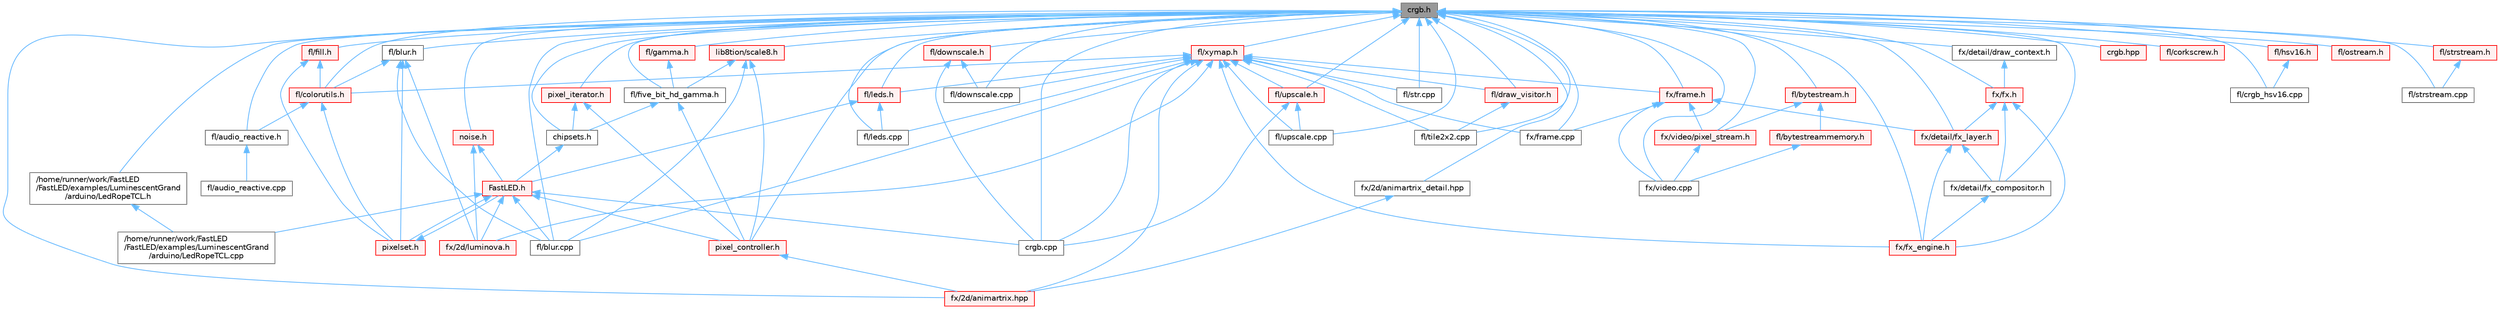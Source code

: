 digraph "crgb.h"
{
 // INTERACTIVE_SVG=YES
 // LATEX_PDF_SIZE
  bgcolor="transparent";
  edge [fontname=Helvetica,fontsize=10,labelfontname=Helvetica,labelfontsize=10];
  node [fontname=Helvetica,fontsize=10,shape=box,height=0.2,width=0.4];
  Node1 [id="Node000001",label="crgb.h",height=0.2,width=0.4,color="gray40", fillcolor="grey60", style="filled", fontcolor="black",tooltip="Defines the red, green, and blue (RGB) pixel struct."];
  Node1 -> Node2 [id="edge1_Node000001_Node000002",dir="back",color="steelblue1",style="solid",tooltip=" "];
  Node2 [id="Node000002",label="/home/runner/work/FastLED\l/FastLED/examples/LuminescentGrand\l/arduino/LedRopeTCL.h",height=0.2,width=0.4,color="grey40", fillcolor="white", style="filled",URL="$d9/d7e/_led_rope_t_c_l_8h.html",tooltip=" "];
  Node2 -> Node3 [id="edge2_Node000002_Node000003",dir="back",color="steelblue1",style="solid",tooltip=" "];
  Node3 [id="Node000003",label="/home/runner/work/FastLED\l/FastLED/examples/LuminescentGrand\l/arduino/LedRopeTCL.cpp",height=0.2,width=0.4,color="grey40", fillcolor="white", style="filled",URL="$d6/dc9/_led_rope_t_c_l_8cpp.html",tooltip=" "];
  Node1 -> Node4 [id="edge3_Node000001_Node000004",dir="back",color="steelblue1",style="solid",tooltip=" "];
  Node4 [id="Node000004",label="chipsets.h",height=0.2,width=0.4,color="grey40", fillcolor="white", style="filled",URL="$db/d66/chipsets_8h.html",tooltip="Contains the bulk of the definitions for the various LED chipsets supported."];
  Node4 -> Node5 [id="edge4_Node000004_Node000005",dir="back",color="steelblue1",style="solid",tooltip=" "];
  Node5 [id="Node000005",label="FastLED.h",height=0.2,width=0.4,color="red", fillcolor="#FFF0F0", style="filled",URL="$db/d97/_fast_l_e_d_8h.html",tooltip="central include file for FastLED, defines the CFastLED class/object"];
  Node5 -> Node3 [id="edge5_Node000005_Node000003",dir="back",color="steelblue1",style="solid",tooltip=" "];
  Node5 -> Node111 [id="edge6_Node000005_Node000111",dir="back",color="steelblue1",style="solid",tooltip=" "];
  Node111 [id="Node000111",label="crgb.cpp",height=0.2,width=0.4,color="grey40", fillcolor="white", style="filled",URL="$d0/de3/crgb_8cpp.html",tooltip="Utility functions for the red, green, and blue (RGB) pixel struct."];
  Node5 -> Node120 [id="edge7_Node000005_Node000120",dir="back",color="steelblue1",style="solid",tooltip=" "];
  Node120 [id="Node000120",label="fl/blur.cpp",height=0.2,width=0.4,color="grey40", fillcolor="white", style="filled",URL="$de/dc8/blur_8cpp.html",tooltip=" "];
  Node5 -> Node132 [id="edge8_Node000005_Node000132",dir="back",color="steelblue1",style="solid",tooltip=" "];
  Node132 [id="Node000132",label="fx/2d/luminova.h",height=0.2,width=0.4,color="red", fillcolor="#FFF0F0", style="filled",URL="$d4/dd9/src_2fx_22d_2luminova_8h.html",tooltip=" "];
  Node5 -> Node148 [id="edge9_Node000005_Node000148",dir="back",color="steelblue1",style="solid",tooltip=" "];
  Node148 [id="Node000148",label="pixel_controller.h",height=0.2,width=0.4,color="red", fillcolor="#FFF0F0", style="filled",URL="$d5/d4d/pixel__controller_8h.html",tooltip="Low level pixel data writing class."];
  Node148 -> Node149 [id="edge10_Node000148_Node000149",dir="back",color="steelblue1",style="solid",tooltip=" "];
  Node149 [id="Node000149",label="fx/2d/animartrix.hpp",height=0.2,width=0.4,color="red", fillcolor="#FFF0F0", style="filled",URL="$d3/dc3/animartrix_8hpp.html",tooltip=" "];
  Node5 -> Node150 [id="edge11_Node000005_Node000150",dir="back",color="steelblue1",style="solid",tooltip=" "];
  Node150 [id="Node000150",label="pixelset.h",height=0.2,width=0.4,color="red", fillcolor="#FFF0F0", style="filled",URL="$d4/d46/pixelset_8h.html",tooltip="Declares classes for managing logical groups of LEDs."];
  Node150 -> Node5 [id="edge12_Node000150_Node000005",dir="back",color="steelblue1",style="solid",tooltip=" "];
  Node1 -> Node111 [id="edge13_Node000001_Node000111",dir="back",color="steelblue1",style="solid",tooltip=" "];
  Node1 -> Node143 [id="edge14_Node000001_Node000143",dir="back",color="steelblue1",style="solid",tooltip=" "];
  Node143 [id="Node000143",label="crgb.hpp",height=0.2,width=0.4,color="red", fillcolor="#FFF0F0", style="filled",URL="$d0/d4b/crgb_8hpp.html",tooltip="Defines utility functions for the red, green, and blue (RGB) pixel struct."];
  Node1 -> Node159 [id="edge15_Node000001_Node000159",dir="back",color="steelblue1",style="solid",tooltip=" "];
  Node159 [id="Node000159",label="fl/audio_reactive.h",height=0.2,width=0.4,color="grey40", fillcolor="white", style="filled",URL="$d1/d9a/audio__reactive_8h.html",tooltip=" "];
  Node159 -> Node160 [id="edge16_Node000159_Node000160",dir="back",color="steelblue1",style="solid",tooltip=" "];
  Node160 [id="Node000160",label="fl/audio_reactive.cpp",height=0.2,width=0.4,color="grey40", fillcolor="white", style="filled",URL="$d4/d14/audio__reactive_8cpp.html",tooltip=" "];
  Node1 -> Node120 [id="edge17_Node000001_Node000120",dir="back",color="steelblue1",style="solid",tooltip=" "];
  Node1 -> Node161 [id="edge18_Node000001_Node000161",dir="back",color="steelblue1",style="solid",tooltip=" "];
  Node161 [id="Node000161",label="fl/blur.h",height=0.2,width=0.4,color="grey40", fillcolor="white", style="filled",URL="$d4/df5/blur_8h.html",tooltip=" "];
  Node161 -> Node120 [id="edge19_Node000161_Node000120",dir="back",color="steelblue1",style="solid",tooltip=" "];
  Node161 -> Node162 [id="edge20_Node000161_Node000162",dir="back",color="steelblue1",style="solid",tooltip=" "];
  Node162 [id="Node000162",label="fl/colorutils.h",height=0.2,width=0.4,color="red", fillcolor="#FFF0F0", style="filled",URL="$d7/df9/fl_2colorutils_8h.html",tooltip="Utility functions for color fill, palettes, blending, and more."];
  Node162 -> Node159 [id="edge21_Node000162_Node000159",dir="back",color="steelblue1",style="solid",tooltip=" "];
  Node162 -> Node150 [id="edge22_Node000162_Node000150",dir="back",color="steelblue1",style="solid",tooltip=" "];
  Node161 -> Node132 [id="edge23_Node000161_Node000132",dir="back",color="steelblue1",style="solid",tooltip=" "];
  Node161 -> Node150 [id="edge24_Node000161_Node000150",dir="back",color="steelblue1",style="solid",tooltip=" "];
  Node1 -> Node171 [id="edge25_Node000001_Node000171",dir="back",color="steelblue1",style="solid",tooltip=" "];
  Node171 [id="Node000171",label="fl/bytestream.h",height=0.2,width=0.4,color="red", fillcolor="#FFF0F0", style="filled",URL="$dd/d2b/bytestream_8h.html",tooltip=" "];
  Node171 -> Node172 [id="edge26_Node000171_Node000172",dir="back",color="steelblue1",style="solid",tooltip=" "];
  Node172 [id="Node000172",label="fl/bytestreammemory.h",height=0.2,width=0.4,color="red", fillcolor="#FFF0F0", style="filled",URL="$d1/d24/bytestreammemory_8h.html",tooltip=" "];
  Node172 -> Node174 [id="edge27_Node000172_Node000174",dir="back",color="steelblue1",style="solid",tooltip=" "];
  Node174 [id="Node000174",label="fx/video.cpp",height=0.2,width=0.4,color="grey40", fillcolor="white", style="filled",URL="$d0/d05/video_8cpp.html",tooltip=" "];
  Node171 -> Node175 [id="edge28_Node000171_Node000175",dir="back",color="steelblue1",style="solid",tooltip=" "];
  Node175 [id="Node000175",label="fx/video/pixel_stream.h",height=0.2,width=0.4,color="red", fillcolor="#FFF0F0", style="filled",URL="$d3/dfa/pixel__stream_8h.html",tooltip=" "];
  Node175 -> Node174 [id="edge29_Node000175_Node000174",dir="back",color="steelblue1",style="solid",tooltip=" "];
  Node1 -> Node162 [id="edge30_Node000001_Node000162",dir="back",color="steelblue1",style="solid",tooltip=" "];
  Node1 -> Node181 [id="edge31_Node000001_Node000181",dir="back",color="steelblue1",style="solid",tooltip=" "];
  Node181 [id="Node000181",label="fl/corkscrew.h",height=0.2,width=0.4,color="red", fillcolor="#FFF0F0", style="filled",URL="$d1/dd4/src_2fl_2corkscrew_8h.html",tooltip="Corkscrew LED strip projection and rendering."];
  Node1 -> Node183 [id="edge32_Node000001_Node000183",dir="back",color="steelblue1",style="solid",tooltip=" "];
  Node183 [id="Node000183",label="fl/crgb_hsv16.cpp",height=0.2,width=0.4,color="grey40", fillcolor="white", style="filled",URL="$da/d89/crgb__hsv16_8cpp.html",tooltip="HSV16-dependent methods for CRGB - only linked when HSV16 functionality is used."];
  Node1 -> Node184 [id="edge33_Node000001_Node000184",dir="back",color="steelblue1",style="solid",tooltip=" "];
  Node184 [id="Node000184",label="fl/downscale.cpp",height=0.2,width=0.4,color="grey40", fillcolor="white", style="filled",URL="$d8/df9/downscale_8cpp.html",tooltip=" "];
  Node1 -> Node185 [id="edge34_Node000001_Node000185",dir="back",color="steelblue1",style="solid",tooltip=" "];
  Node185 [id="Node000185",label="fl/downscale.h",height=0.2,width=0.4,color="red", fillcolor="#FFF0F0", style="filled",URL="$d1/d30/src_2fl_2downscale_8h.html",tooltip=" "];
  Node185 -> Node111 [id="edge35_Node000185_Node000111",dir="back",color="steelblue1",style="solid",tooltip=" "];
  Node185 -> Node184 [id="edge36_Node000185_Node000184",dir="back",color="steelblue1",style="solid",tooltip=" "];
  Node1 -> Node167 [id="edge37_Node000001_Node000167",dir="back",color="steelblue1",style="solid",tooltip=" "];
  Node167 [id="Node000167",label="fl/draw_visitor.h",height=0.2,width=0.4,color="red", fillcolor="#FFF0F0", style="filled",URL="$d0/d4f/draw__visitor_8h.html",tooltip=" "];
  Node167 -> Node169 [id="edge38_Node000167_Node000169",dir="back",color="steelblue1",style="solid",tooltip=" "];
  Node169 [id="Node000169",label="fl/tile2x2.cpp",height=0.2,width=0.4,color="grey40", fillcolor="white", style="filled",URL="$db/d15/tile2x2_8cpp.html",tooltip=" "];
  Node1 -> Node186 [id="edge39_Node000001_Node000186",dir="back",color="steelblue1",style="solid",tooltip=" "];
  Node186 [id="Node000186",label="fl/fill.h",height=0.2,width=0.4,color="red", fillcolor="#FFF0F0", style="filled",URL="$d2/d78/fill_8h.html",tooltip=" "];
  Node186 -> Node162 [id="edge40_Node000186_Node000162",dir="back",color="steelblue1",style="solid",tooltip=" "];
  Node186 -> Node150 [id="edge41_Node000186_Node000150",dir="back",color="steelblue1",style="solid",tooltip=" "];
  Node1 -> Node188 [id="edge42_Node000001_Node000188",dir="back",color="steelblue1",style="solid",tooltip=" "];
  Node188 [id="Node000188",label="fl/five_bit_hd_gamma.h",height=0.2,width=0.4,color="grey40", fillcolor="white", style="filled",URL="$dc/d44/five__bit__hd__gamma_8h.html",tooltip="Declares functions for five-bit gamma correction."];
  Node188 -> Node4 [id="edge43_Node000188_Node000004",dir="back",color="steelblue1",style="solid",tooltip=" "];
  Node188 -> Node148 [id="edge44_Node000188_Node000148",dir="back",color="steelblue1",style="solid",tooltip=" "];
  Node1 -> Node189 [id="edge45_Node000001_Node000189",dir="back",color="steelblue1",style="solid",tooltip=" "];
  Node189 [id="Node000189",label="fl/gamma.h",height=0.2,width=0.4,color="red", fillcolor="#FFF0F0", style="filled",URL="$da/d41/gamma_8h.html",tooltip=" "];
  Node189 -> Node188 [id="edge46_Node000189_Node000188",dir="back",color="steelblue1",style="solid",tooltip=" "];
  Node1 -> Node191 [id="edge47_Node000001_Node000191",dir="back",color="steelblue1",style="solid",tooltip=" "];
  Node191 [id="Node000191",label="fl/hsv16.h",height=0.2,width=0.4,color="red", fillcolor="#FFF0F0", style="filled",URL="$d0/d1a/hsv16_8h.html",tooltip=" "];
  Node191 -> Node183 [id="edge48_Node000191_Node000183",dir="back",color="steelblue1",style="solid",tooltip=" "];
  Node1 -> Node193 [id="edge49_Node000001_Node000193",dir="back",color="steelblue1",style="solid",tooltip=" "];
  Node193 [id="Node000193",label="fl/leds.cpp",height=0.2,width=0.4,color="grey40", fillcolor="white", style="filled",URL="$d6/d78/leds_8cpp.html",tooltip=" "];
  Node1 -> Node194 [id="edge50_Node000001_Node000194",dir="back",color="steelblue1",style="solid",tooltip=" "];
  Node194 [id="Node000194",label="fl/leds.h",height=0.2,width=0.4,color="red", fillcolor="#FFF0F0", style="filled",URL="$da/d78/leds_8h.html",tooltip=" "];
  Node194 -> Node5 [id="edge51_Node000194_Node000005",dir="back",color="steelblue1",style="solid",tooltip=" "];
  Node194 -> Node193 [id="edge52_Node000194_Node000193",dir="back",color="steelblue1",style="solid",tooltip=" "];
  Node1 -> Node202 [id="edge53_Node000001_Node000202",dir="back",color="steelblue1",style="solid",tooltip=" "];
  Node202 [id="Node000202",label="fl/ostream.h",height=0.2,width=0.4,color="red", fillcolor="#FFF0F0", style="filled",URL="$dc/d64/ostream_8h.html",tooltip=" "];
  Node1 -> Node204 [id="edge54_Node000001_Node000204",dir="back",color="steelblue1",style="solid",tooltip=" "];
  Node204 [id="Node000204",label="fl/str.cpp",height=0.2,width=0.4,color="grey40", fillcolor="white", style="filled",URL="$d1/d1f/str_8cpp.html",tooltip=" "];
  Node1 -> Node205 [id="edge55_Node000001_Node000205",dir="back",color="steelblue1",style="solid",tooltip=" "];
  Node205 [id="Node000205",label="fl/strstream.cpp",height=0.2,width=0.4,color="grey40", fillcolor="white", style="filled",URL="$d3/d80/strstream_8cpp.html",tooltip=" "];
  Node1 -> Node206 [id="edge56_Node000001_Node000206",dir="back",color="steelblue1",style="solid",tooltip=" "];
  Node206 [id="Node000206",label="fl/strstream.h",height=0.2,width=0.4,color="red", fillcolor="#FFF0F0", style="filled",URL="$d8/d00/strstream_8h.html",tooltip=" "];
  Node206 -> Node205 [id="edge57_Node000206_Node000205",dir="back",color="steelblue1",style="solid",tooltip=" "];
  Node1 -> Node169 [id="edge58_Node000001_Node000169",dir="back",color="steelblue1",style="solid",tooltip=" "];
  Node1 -> Node262 [id="edge59_Node000001_Node000262",dir="back",color="steelblue1",style="solid",tooltip=" "];
  Node262 [id="Node000262",label="fl/upscale.cpp",height=0.2,width=0.4,color="grey40", fillcolor="white", style="filled",URL="$d0/d4f/upscale_8cpp.html",tooltip=" "];
  Node1 -> Node263 [id="edge60_Node000001_Node000263",dir="back",color="steelblue1",style="solid",tooltip=" "];
  Node263 [id="Node000263",label="fl/upscale.h",height=0.2,width=0.4,color="red", fillcolor="#FFF0F0", style="filled",URL="$d6/d0c/upscale_8h.html",tooltip=" "];
  Node263 -> Node111 [id="edge61_Node000263_Node000111",dir="back",color="steelblue1",style="solid",tooltip=" "];
  Node263 -> Node262 [id="edge62_Node000263_Node000262",dir="back",color="steelblue1",style="solid",tooltip=" "];
  Node1 -> Node265 [id="edge63_Node000001_Node000265",dir="back",color="steelblue1",style="solid",tooltip=" "];
  Node265 [id="Node000265",label="fl/xymap.h",height=0.2,width=0.4,color="red", fillcolor="#FFF0F0", style="filled",URL="$da/d61/xymap_8h.html",tooltip=" "];
  Node265 -> Node111 [id="edge64_Node000265_Node000111",dir="back",color="steelblue1",style="solid",tooltip=" "];
  Node265 -> Node120 [id="edge65_Node000265_Node000120",dir="back",color="steelblue1",style="solid",tooltip=" "];
  Node265 -> Node162 [id="edge66_Node000265_Node000162",dir="back",color="steelblue1",style="solid",tooltip=" "];
  Node265 -> Node184 [id="edge67_Node000265_Node000184",dir="back",color="steelblue1",style="solid",tooltip=" "];
  Node265 -> Node167 [id="edge68_Node000265_Node000167",dir="back",color="steelblue1",style="solid",tooltip=" "];
  Node265 -> Node193 [id="edge69_Node000265_Node000193",dir="back",color="steelblue1",style="solid",tooltip=" "];
  Node265 -> Node194 [id="edge70_Node000265_Node000194",dir="back",color="steelblue1",style="solid",tooltip=" "];
  Node265 -> Node204 [id="edge71_Node000265_Node000204",dir="back",color="steelblue1",style="solid",tooltip=" "];
  Node265 -> Node169 [id="edge72_Node000265_Node000169",dir="back",color="steelblue1",style="solid",tooltip=" "];
  Node265 -> Node262 [id="edge73_Node000265_Node000262",dir="back",color="steelblue1",style="solid",tooltip=" "];
  Node265 -> Node263 [id="edge74_Node000265_Node000263",dir="back",color="steelblue1",style="solid",tooltip=" "];
  Node265 -> Node149 [id="edge75_Node000265_Node000149",dir="back",color="steelblue1",style="solid",tooltip=" "];
  Node265 -> Node132 [id="edge76_Node000265_Node000132",dir="back",color="steelblue1",style="solid",tooltip=" "];
  Node265 -> Node257 [id="edge77_Node000265_Node000257",dir="back",color="steelblue1",style="solid",tooltip=" "];
  Node257 [id="Node000257",label="fx/frame.cpp",height=0.2,width=0.4,color="grey40", fillcolor="white", style="filled",URL="$da/d14/frame_8cpp.html",tooltip=" "];
  Node265 -> Node272 [id="edge78_Node000265_Node000272",dir="back",color="steelblue1",style="solid",tooltip=" "];
  Node272 [id="Node000272",label="fx/frame.h",height=0.2,width=0.4,color="red", fillcolor="#FFF0F0", style="filled",URL="$df/d7d/frame_8h.html",tooltip=" "];
  Node272 -> Node254 [id="edge79_Node000272_Node000254",dir="back",color="steelblue1",style="solid",tooltip=" "];
  Node254 [id="Node000254",label="fx/detail/fx_layer.h",height=0.2,width=0.4,color="red", fillcolor="#FFF0F0", style="filled",URL="$d7/d2f/fx__layer_8h.html",tooltip=" "];
  Node254 -> Node255 [id="edge80_Node000254_Node000255",dir="back",color="steelblue1",style="solid",tooltip=" "];
  Node255 [id="Node000255",label="fx/detail/fx_compositor.h",height=0.2,width=0.4,color="grey40", fillcolor="white", style="filled",URL="$d5/d6b/fx__compositor_8h.html",tooltip=" "];
  Node255 -> Node232 [id="edge81_Node000255_Node000232",dir="back",color="steelblue1",style="solid",tooltip=" "];
  Node232 [id="Node000232",label="fx/fx_engine.h",height=0.2,width=0.4,color="red", fillcolor="#FFF0F0", style="filled",URL="$d9/d3c/fx__engine_8h.html",tooltip=" "];
  Node254 -> Node232 [id="edge82_Node000254_Node000232",dir="back",color="steelblue1",style="solid",tooltip=" "];
  Node272 -> Node257 [id="edge83_Node000272_Node000257",dir="back",color="steelblue1",style="solid",tooltip=" "];
  Node272 -> Node174 [id="edge84_Node000272_Node000174",dir="back",color="steelblue1",style="solid",tooltip=" "];
  Node272 -> Node175 [id="edge85_Node000272_Node000175",dir="back",color="steelblue1",style="solid",tooltip=" "];
  Node265 -> Node232 [id="edge86_Node000265_Node000232",dir="back",color="steelblue1",style="solid",tooltip=" "];
  Node1 -> Node149 [id="edge87_Node000001_Node000149",dir="back",color="steelblue1",style="solid",tooltip=" "];
  Node1 -> Node274 [id="edge88_Node000001_Node000274",dir="back",color="steelblue1",style="solid",tooltip=" "];
  Node274 [id="Node000274",label="fx/2d/animartrix_detail.hpp",height=0.2,width=0.4,color="grey40", fillcolor="white", style="filled",URL="$d3/d3b/animartrix__detail_8hpp.html",tooltip=" "];
  Node274 -> Node149 [id="edge89_Node000274_Node000149",dir="back",color="steelblue1",style="solid",tooltip=" "];
  Node1 -> Node275 [id="edge90_Node000001_Node000275",dir="back",color="steelblue1",style="solid",tooltip=" "];
  Node275 [id="Node000275",label="fx/detail/draw_context.h",height=0.2,width=0.4,color="grey40", fillcolor="white", style="filled",URL="$db/ded/draw__context_8h.html",tooltip=" "];
  Node275 -> Node276 [id="edge91_Node000275_Node000276",dir="back",color="steelblue1",style="solid",tooltip=" "];
  Node276 [id="Node000276",label="fx/fx.h",height=0.2,width=0.4,color="red", fillcolor="#FFF0F0", style="filled",URL="$d2/d0c/fx_8h.html",tooltip=" "];
  Node276 -> Node255 [id="edge92_Node000276_Node000255",dir="back",color="steelblue1",style="solid",tooltip=" "];
  Node276 -> Node254 [id="edge93_Node000276_Node000254",dir="back",color="steelblue1",style="solid",tooltip=" "];
  Node276 -> Node232 [id="edge94_Node000276_Node000232",dir="back",color="steelblue1",style="solid",tooltip=" "];
  Node1 -> Node255 [id="edge95_Node000001_Node000255",dir="back",color="steelblue1",style="solid",tooltip=" "];
  Node1 -> Node254 [id="edge96_Node000001_Node000254",dir="back",color="steelblue1",style="solid",tooltip=" "];
  Node1 -> Node257 [id="edge97_Node000001_Node000257",dir="back",color="steelblue1",style="solid",tooltip=" "];
  Node1 -> Node272 [id="edge98_Node000001_Node000272",dir="back",color="steelblue1",style="solid",tooltip=" "];
  Node1 -> Node276 [id="edge99_Node000001_Node000276",dir="back",color="steelblue1",style="solid",tooltip=" "];
  Node1 -> Node232 [id="edge100_Node000001_Node000232",dir="back",color="steelblue1",style="solid",tooltip=" "];
  Node1 -> Node174 [id="edge101_Node000001_Node000174",dir="back",color="steelblue1",style="solid",tooltip=" "];
  Node1 -> Node175 [id="edge102_Node000001_Node000175",dir="back",color="steelblue1",style="solid",tooltip=" "];
  Node1 -> Node279 [id="edge103_Node000001_Node000279",dir="back",color="steelblue1",style="solid",tooltip=" "];
  Node279 [id="Node000279",label="lib8tion/scale8.h",height=0.2,width=0.4,color="red", fillcolor="#FFF0F0", style="filled",URL="$db/d91/scale8_8h.html",tooltip="Fast, efficient 8-bit scaling functions specifically designed for high-performance LED programming."];
  Node279 -> Node120 [id="edge104_Node000279_Node000120",dir="back",color="steelblue1",style="solid",tooltip=" "];
  Node279 -> Node188 [id="edge105_Node000279_Node000188",dir="back",color="steelblue1",style="solid",tooltip=" "];
  Node279 -> Node148 [id="edge106_Node000279_Node000148",dir="back",color="steelblue1",style="solid",tooltip=" "];
  Node1 -> Node281 [id="edge107_Node000001_Node000281",dir="back",color="steelblue1",style="solid",tooltip=" "];
  Node281 [id="Node000281",label="noise.h",height=0.2,width=0.4,color="red", fillcolor="#FFF0F0", style="filled",URL="$d1/d31/noise_8h.html",tooltip="Functions to generate and fill arrays with noise."];
  Node281 -> Node5 [id="edge108_Node000281_Node000005",dir="back",color="steelblue1",style="solid",tooltip=" "];
  Node281 -> Node132 [id="edge109_Node000281_Node000132",dir="back",color="steelblue1",style="solid",tooltip=" "];
  Node1 -> Node148 [id="edge110_Node000001_Node000148",dir="back",color="steelblue1",style="solid",tooltip=" "];
  Node1 -> Node283 [id="edge111_Node000001_Node000283",dir="back",color="steelblue1",style="solid",tooltip=" "];
  Node283 [id="Node000283",label="pixel_iterator.h",height=0.2,width=0.4,color="red", fillcolor="#FFF0F0", style="filled",URL="$d8/d6c/pixel__iterator_8h.html",tooltip="Non-templated low level pixel data writing class."];
  Node283 -> Node4 [id="edge112_Node000283_Node000004",dir="back",color="steelblue1",style="solid",tooltip=" "];
  Node283 -> Node148 [id="edge113_Node000283_Node000148",dir="back",color="steelblue1",style="solid",tooltip=" "];
}
